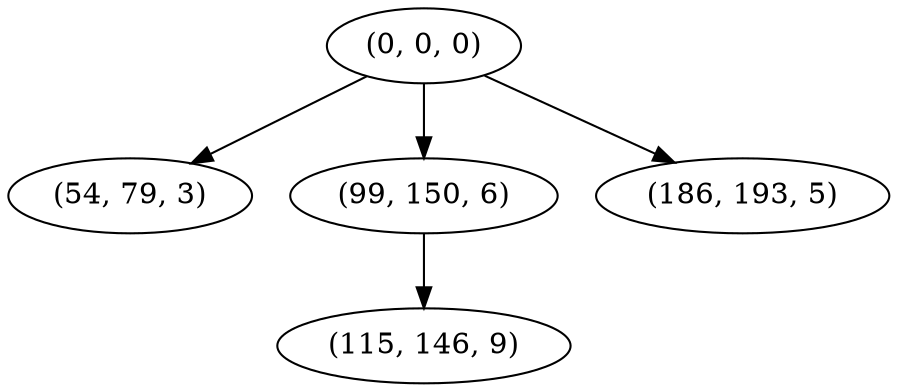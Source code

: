 digraph tree {
    "(0, 0, 0)";
    "(54, 79, 3)";
    "(99, 150, 6)";
    "(115, 146, 9)";
    "(186, 193, 5)";
    "(0, 0, 0)" -> "(54, 79, 3)";
    "(0, 0, 0)" -> "(99, 150, 6)";
    "(0, 0, 0)" -> "(186, 193, 5)";
    "(99, 150, 6)" -> "(115, 146, 9)";
}
